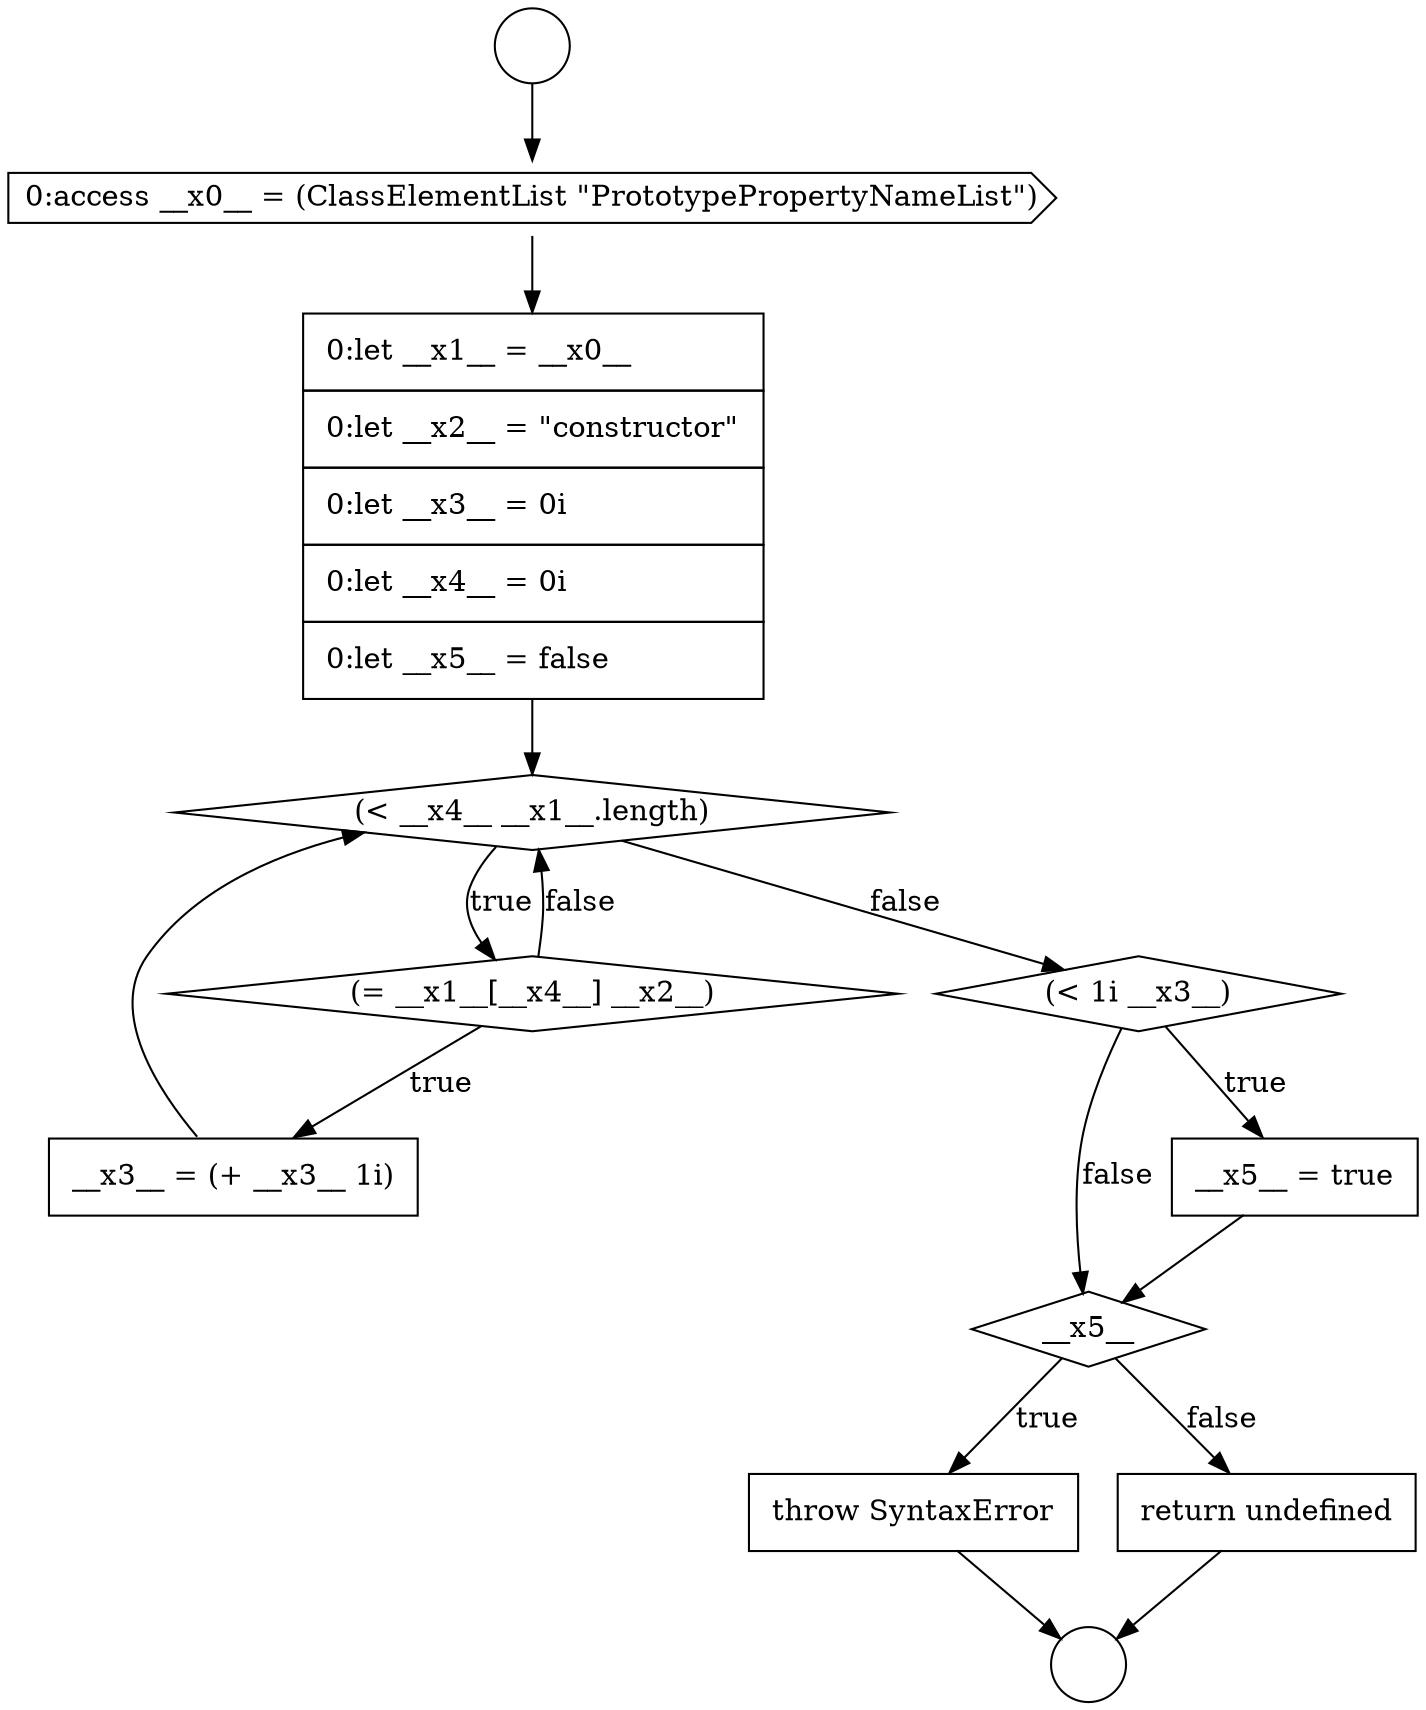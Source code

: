 digraph {
  node20845 [shape=diamond, label=<<font color="black">(&lt; 1i __x3__)</font>> color="black" fillcolor="white" style=filled]
  node20841 [shape=none, margin=0, label=<<font color="black">
    <table border="0" cellborder="1" cellspacing="0" cellpadding="10">
      <tr><td align="left">0:let __x1__ = __x0__</td></tr>
      <tr><td align="left">0:let __x2__ = &quot;constructor&quot;</td></tr>
      <tr><td align="left">0:let __x3__ = 0i</td></tr>
      <tr><td align="left">0:let __x4__ = 0i</td></tr>
      <tr><td align="left">0:let __x5__ = false</td></tr>
    </table>
  </font>> color="black" fillcolor="white" style=filled]
  node20839 [shape=circle label=" " color="black" fillcolor="white" style=filled]
  node20848 [shape=none, margin=0, label=<<font color="black">
    <table border="0" cellborder="1" cellspacing="0" cellpadding="10">
      <tr><td align="left">throw SyntaxError</td></tr>
    </table>
  </font>> color="black" fillcolor="white" style=filled]
  node20840 [shape=cds, label=<<font color="black">0:access __x0__ = (ClassElementList &quot;PrototypePropertyNameList&quot;)</font>> color="black" fillcolor="white" style=filled]
  node20844 [shape=none, margin=0, label=<<font color="black">
    <table border="0" cellborder="1" cellspacing="0" cellpadding="10">
      <tr><td align="left">__x3__ = (+ __x3__ 1i)</td></tr>
    </table>
  </font>> color="black" fillcolor="white" style=filled]
  node20847 [shape=diamond, label=<<font color="black">__x5__</font>> color="black" fillcolor="white" style=filled]
  node20843 [shape=diamond, label=<<font color="black">(= __x1__[__x4__] __x2__)</font>> color="black" fillcolor="white" style=filled]
  node20849 [shape=none, margin=0, label=<<font color="black">
    <table border="0" cellborder="1" cellspacing="0" cellpadding="10">
      <tr><td align="left">return undefined</td></tr>
    </table>
  </font>> color="black" fillcolor="white" style=filled]
  node20846 [shape=none, margin=0, label=<<font color="black">
    <table border="0" cellborder="1" cellspacing="0" cellpadding="10">
      <tr><td align="left">__x5__ = true</td></tr>
    </table>
  </font>> color="black" fillcolor="white" style=filled]
  node20842 [shape=diamond, label=<<font color="black">(&lt; __x4__ __x1__.length)</font>> color="black" fillcolor="white" style=filled]
  node20838 [shape=circle label=" " color="black" fillcolor="white" style=filled]
  node20838 -> node20840 [ color="black"]
  node20843 -> node20844 [label=<<font color="black">true</font>> color="black"]
  node20843 -> node20842 [label=<<font color="black">false</font>> color="black"]
  node20847 -> node20848 [label=<<font color="black">true</font>> color="black"]
  node20847 -> node20849 [label=<<font color="black">false</font>> color="black"]
  node20846 -> node20847 [ color="black"]
  node20842 -> node20843 [label=<<font color="black">true</font>> color="black"]
  node20842 -> node20845 [label=<<font color="black">false</font>> color="black"]
  node20841 -> node20842 [ color="black"]
  node20840 -> node20841 [ color="black"]
  node20844 -> node20842 [ color="black"]
  node20848 -> node20839 [ color="black"]
  node20845 -> node20846 [label=<<font color="black">true</font>> color="black"]
  node20845 -> node20847 [label=<<font color="black">false</font>> color="black"]
  node20849 -> node20839 [ color="black"]
}
